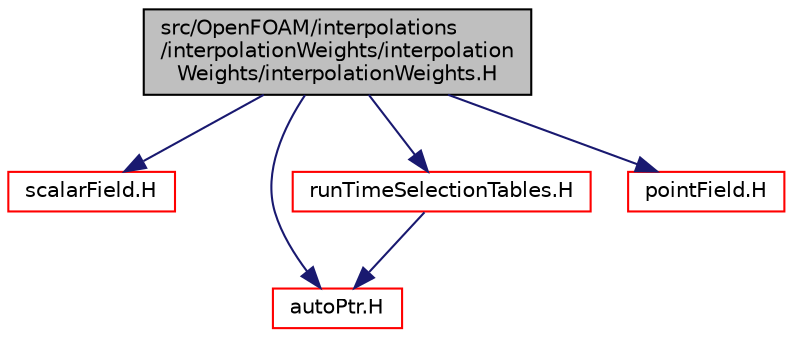 digraph "src/OpenFOAM/interpolations/interpolationWeights/interpolationWeights/interpolationWeights.H"
{
  bgcolor="transparent";
  edge [fontname="Helvetica",fontsize="10",labelfontname="Helvetica",labelfontsize="10"];
  node [fontname="Helvetica",fontsize="10",shape=record];
  Node0 [label="src/OpenFOAM/interpolations\l/interpolationWeights/interpolation\lWeights/interpolationWeights.H",height=0.2,width=0.4,color="black", fillcolor="grey75", style="filled", fontcolor="black"];
  Node0 -> Node1 [color="midnightblue",fontsize="10",style="solid",fontname="Helvetica"];
  Node1 [label="scalarField.H",height=0.2,width=0.4,color="red",URL="$a10370.html"];
  Node0 -> Node66 [color="midnightblue",fontsize="10",style="solid",fontname="Helvetica"];
  Node66 [label="autoPtr.H",height=0.2,width=0.4,color="red",URL="$a11828.html"];
  Node0 -> Node94 [color="midnightblue",fontsize="10",style="solid",fontname="Helvetica"];
  Node94 [label="runTimeSelectionTables.H",height=0.2,width=0.4,color="red",URL="$a09992.html",tooltip="Macros to ease declaration of run-time selection tables. "];
  Node94 -> Node66 [color="midnightblue",fontsize="10",style="solid",fontname="Helvetica"];
  Node0 -> Node99 [color="midnightblue",fontsize="10",style="solid",fontname="Helvetica"];
  Node99 [label="pointField.H",height=0.2,width=0.4,color="red",URL="$a12830.html"];
}
